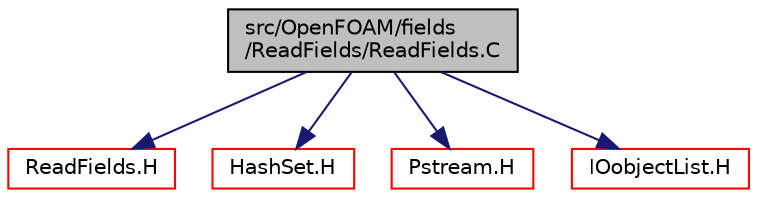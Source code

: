 digraph "src/OpenFOAM/fields/ReadFields/ReadFields.C"
{
  bgcolor="transparent";
  edge [fontname="Helvetica",fontsize="10",labelfontname="Helvetica",labelfontsize="10"];
  node [fontname="Helvetica",fontsize="10",shape=record];
  Node1 [label="src/OpenFOAM/fields\l/ReadFields/ReadFields.C",height=0.2,width=0.4,color="black", fillcolor="grey75", style="filled", fontcolor="black"];
  Node1 -> Node2 [color="midnightblue",fontsize="10",style="solid",fontname="Helvetica"];
  Node2 [label="ReadFields.H",height=0.2,width=0.4,color="red",URL="$a08142.html",tooltip="Helper routine to read fields. "];
  Node1 -> Node3 [color="midnightblue",fontsize="10",style="solid",fontname="Helvetica"];
  Node3 [label="HashSet.H",height=0.2,width=0.4,color="red",URL="$a07573.html"];
  Node1 -> Node4 [color="midnightblue",fontsize="10",style="solid",fontname="Helvetica"];
  Node4 [label="Pstream.H",height=0.2,width=0.4,color="red",URL="$a07794.html"];
  Node1 -> Node5 [color="midnightblue",fontsize="10",style="solid",fontname="Helvetica"];
  Node5 [label="IOobjectList.H",height=0.2,width=0.4,color="red",URL="$a07751.html"];
}
